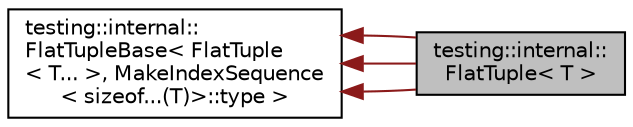 digraph "testing::internal::FlatTuple&lt; T &gt;"
{
 // LATEX_PDF_SIZE
  edge [fontname="Helvetica",fontsize="10",labelfontname="Helvetica",labelfontsize="10"];
  node [fontname="Helvetica",fontsize="10",shape=record];
  rankdir="LR";
  Node1 [label="testing::internal::\lFlatTuple\< T \>",height=0.2,width=0.4,color="black", fillcolor="grey75", style="filled", fontcolor="black",tooltip=" "];
  Node2 -> Node1 [dir="back",color="firebrick4",fontsize="10",style="solid",fontname="Helvetica"];
  Node2 [label="testing::internal::\lFlatTupleBase\< FlatTuple\l\< T... \>, MakeIndexSequence\l\< sizeof...(T)\>::type \>",height=0.2,width=0.4,color="black", fillcolor="white", style="filled",URL="$structtesting_1_1internal_1_1FlatTupleBase.html",tooltip=" "];
  Node2 -> Node1 [dir="back",color="firebrick4",fontsize="10",style="solid",fontname="Helvetica"];
  Node2 -> Node1 [dir="back",color="firebrick4",fontsize="10",style="solid",fontname="Helvetica"];
}
